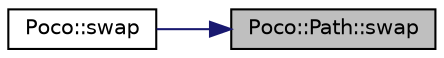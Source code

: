 digraph "Poco::Path::swap"
{
 // LATEX_PDF_SIZE
  edge [fontname="Helvetica",fontsize="10",labelfontname="Helvetica",labelfontsize="10"];
  node [fontname="Helvetica",fontsize="10",shape=record];
  rankdir="RL";
  Node1 [label="Poco::Path::swap",height=0.2,width=0.4,color="black", fillcolor="grey75", style="filled", fontcolor="black",tooltip="Assigns a string containing a path in native format."];
  Node1 -> Node2 [dir="back",color="midnightblue",fontsize="10",style="solid",fontname="Helvetica"];
  Node2 [label="Poco::swap",height=0.2,width=0.4,color="black", fillcolor="white", style="filled",URL="$namespacePoco.html#a8a3d4a5069318828f4ba1a43310628ef",tooltip=" "];
}
